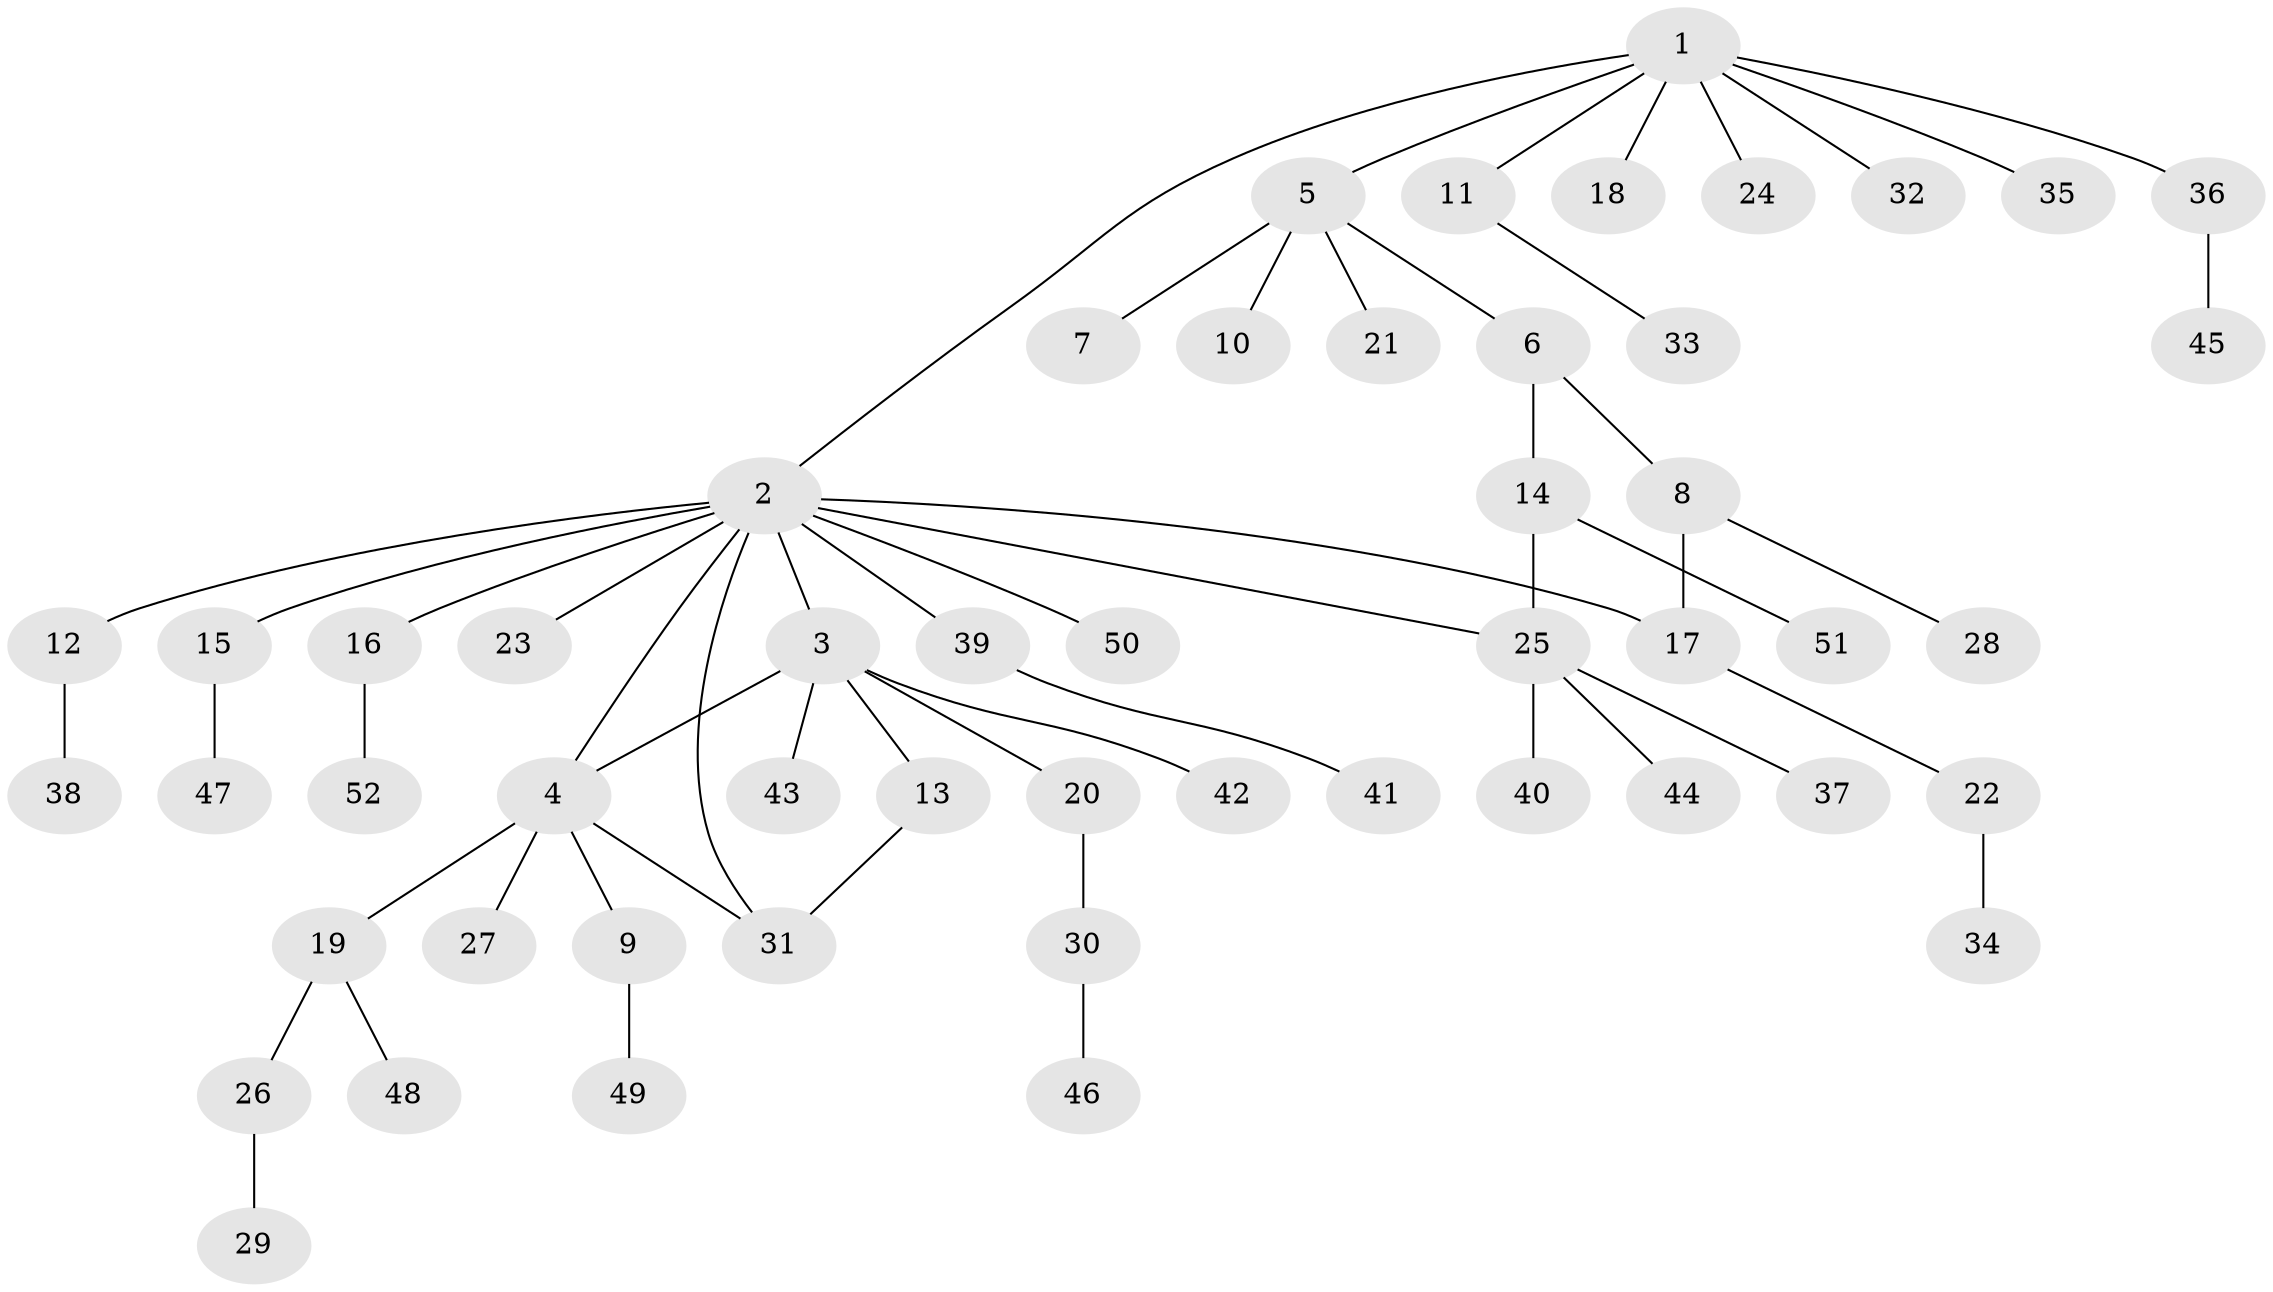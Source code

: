 // Generated by graph-tools (version 1.1) at 2025/49/03/09/25 03:49:46]
// undirected, 52 vertices, 56 edges
graph export_dot {
graph [start="1"]
  node [color=gray90,style=filled];
  1;
  2;
  3;
  4;
  5;
  6;
  7;
  8;
  9;
  10;
  11;
  12;
  13;
  14;
  15;
  16;
  17;
  18;
  19;
  20;
  21;
  22;
  23;
  24;
  25;
  26;
  27;
  28;
  29;
  30;
  31;
  32;
  33;
  34;
  35;
  36;
  37;
  38;
  39;
  40;
  41;
  42;
  43;
  44;
  45;
  46;
  47;
  48;
  49;
  50;
  51;
  52;
  1 -- 2;
  1 -- 5;
  1 -- 11;
  1 -- 18;
  1 -- 24;
  1 -- 32;
  1 -- 35;
  1 -- 36;
  2 -- 3;
  2 -- 4;
  2 -- 12;
  2 -- 15;
  2 -- 16;
  2 -- 17;
  2 -- 23;
  2 -- 25;
  2 -- 31;
  2 -- 39;
  2 -- 50;
  3 -- 4;
  3 -- 13;
  3 -- 20;
  3 -- 42;
  3 -- 43;
  4 -- 9;
  4 -- 19;
  4 -- 27;
  4 -- 31;
  5 -- 6;
  5 -- 7;
  5 -- 10;
  5 -- 21;
  6 -- 8;
  6 -- 14;
  8 -- 17;
  8 -- 28;
  9 -- 49;
  11 -- 33;
  12 -- 38;
  13 -- 31;
  14 -- 25;
  14 -- 51;
  15 -- 47;
  16 -- 52;
  17 -- 22;
  19 -- 26;
  19 -- 48;
  20 -- 30;
  22 -- 34;
  25 -- 37;
  25 -- 40;
  25 -- 44;
  26 -- 29;
  30 -- 46;
  36 -- 45;
  39 -- 41;
}
